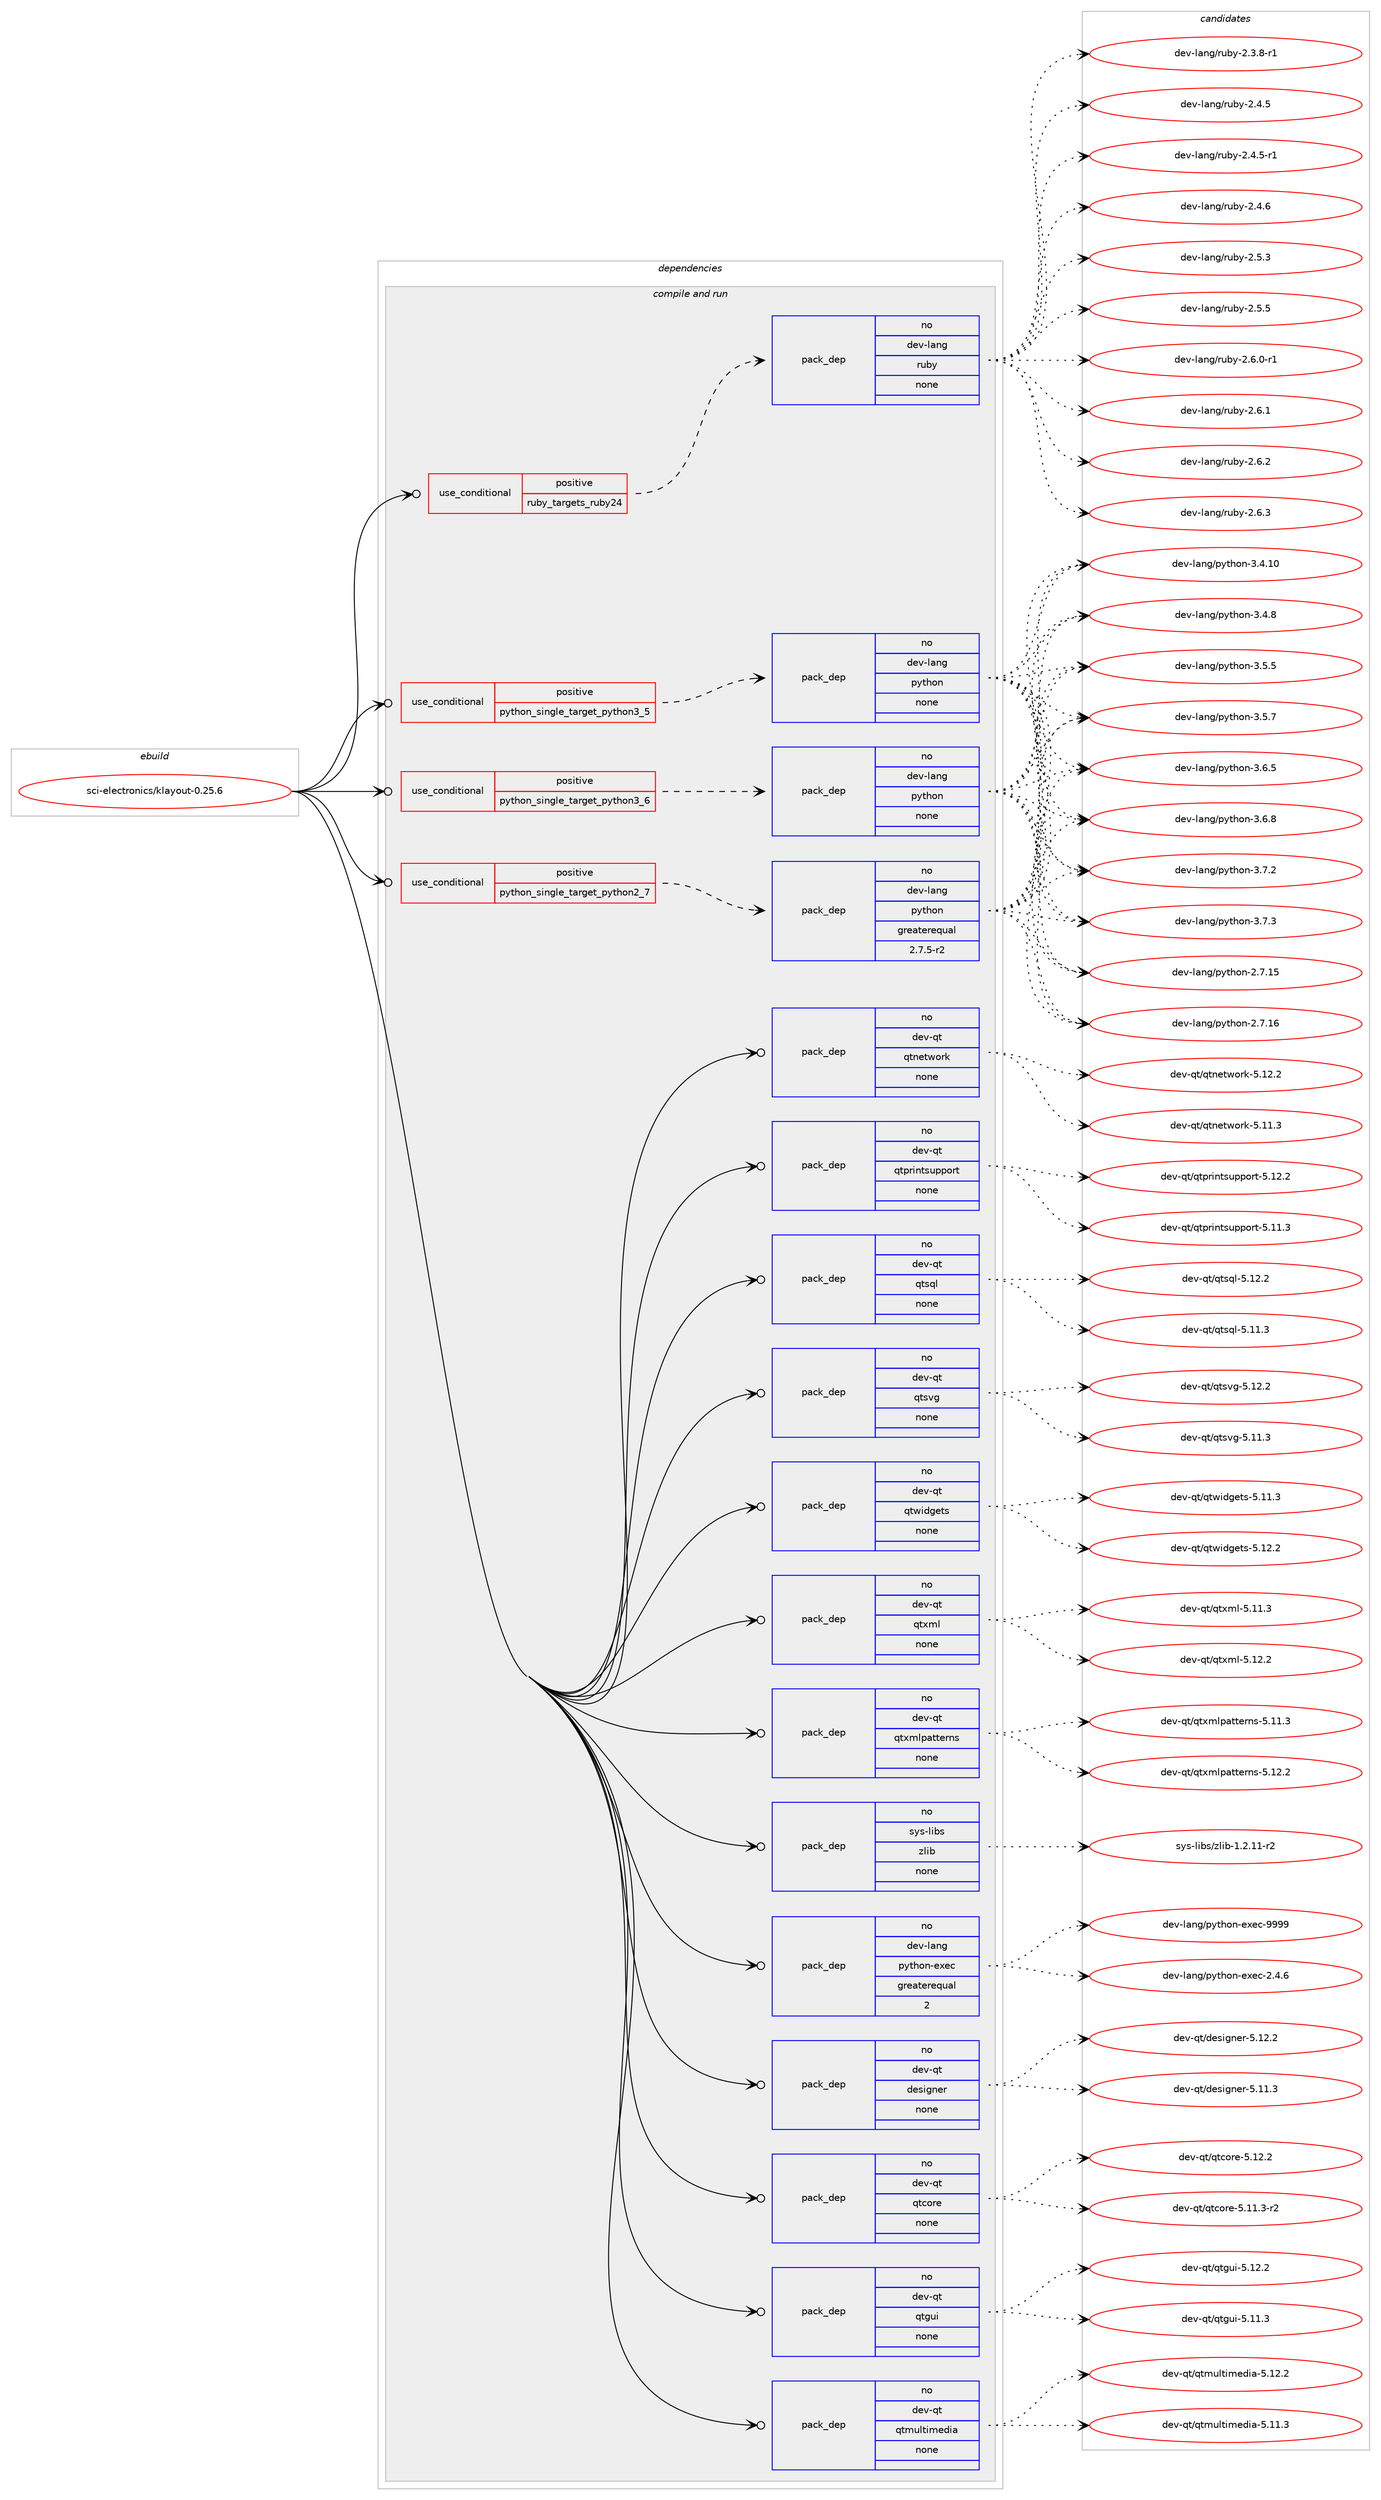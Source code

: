 digraph prolog {

# *************
# Graph options
# *************

newrank=true;
concentrate=true;
compound=true;
graph [rankdir=LR,fontname=Helvetica,fontsize=10,ranksep=1.5];#, ranksep=2.5, nodesep=0.2];
edge  [arrowhead=vee];
node  [fontname=Helvetica,fontsize=10];

# **********
# The ebuild
# **********

subgraph cluster_leftcol {
color=gray;
rank=same;
label=<<i>ebuild</i>>;
id [label="sci-electronics/klayout-0.25.6", color=red, width=4, href="../sci-electronics/klayout-0.25.6.svg"];
}

# ****************
# The dependencies
# ****************

subgraph cluster_midcol {
color=gray;
label=<<i>dependencies</i>>;
subgraph cluster_compile {
fillcolor="#eeeeee";
style=filled;
label=<<i>compile</i>>;
}
subgraph cluster_compileandrun {
fillcolor="#eeeeee";
style=filled;
label=<<i>compile and run</i>>;
subgraph cond1290 {
dependency5043 [label=<<TABLE BORDER="0" CELLBORDER="1" CELLSPACING="0" CELLPADDING="4"><TR><TD ROWSPAN="3" CELLPADDING="10">use_conditional</TD></TR><TR><TD>positive</TD></TR><TR><TD>python_single_target_python2_7</TD></TR></TABLE>>, shape=none, color=red];
subgraph pack3674 {
dependency5044 [label=<<TABLE BORDER="0" CELLBORDER="1" CELLSPACING="0" CELLPADDING="4" WIDTH="220"><TR><TD ROWSPAN="6" CELLPADDING="30">pack_dep</TD></TR><TR><TD WIDTH="110">no</TD></TR><TR><TD>dev-lang</TD></TR><TR><TD>python</TD></TR><TR><TD>greaterequal</TD></TR><TR><TD>2.7.5-r2</TD></TR></TABLE>>, shape=none, color=blue];
}
dependency5043:e -> dependency5044:w [weight=20,style="dashed",arrowhead="vee"];
}
id:e -> dependency5043:w [weight=20,style="solid",arrowhead="odotvee"];
subgraph cond1291 {
dependency5045 [label=<<TABLE BORDER="0" CELLBORDER="1" CELLSPACING="0" CELLPADDING="4"><TR><TD ROWSPAN="3" CELLPADDING="10">use_conditional</TD></TR><TR><TD>positive</TD></TR><TR><TD>python_single_target_python3_5</TD></TR></TABLE>>, shape=none, color=red];
subgraph pack3675 {
dependency5046 [label=<<TABLE BORDER="0" CELLBORDER="1" CELLSPACING="0" CELLPADDING="4" WIDTH="220"><TR><TD ROWSPAN="6" CELLPADDING="30">pack_dep</TD></TR><TR><TD WIDTH="110">no</TD></TR><TR><TD>dev-lang</TD></TR><TR><TD>python</TD></TR><TR><TD>none</TD></TR><TR><TD></TD></TR></TABLE>>, shape=none, color=blue];
}
dependency5045:e -> dependency5046:w [weight=20,style="dashed",arrowhead="vee"];
}
id:e -> dependency5045:w [weight=20,style="solid",arrowhead="odotvee"];
subgraph cond1292 {
dependency5047 [label=<<TABLE BORDER="0" CELLBORDER="1" CELLSPACING="0" CELLPADDING="4"><TR><TD ROWSPAN="3" CELLPADDING="10">use_conditional</TD></TR><TR><TD>positive</TD></TR><TR><TD>python_single_target_python3_6</TD></TR></TABLE>>, shape=none, color=red];
subgraph pack3676 {
dependency5048 [label=<<TABLE BORDER="0" CELLBORDER="1" CELLSPACING="0" CELLPADDING="4" WIDTH="220"><TR><TD ROWSPAN="6" CELLPADDING="30">pack_dep</TD></TR><TR><TD WIDTH="110">no</TD></TR><TR><TD>dev-lang</TD></TR><TR><TD>python</TD></TR><TR><TD>none</TD></TR><TR><TD></TD></TR></TABLE>>, shape=none, color=blue];
}
dependency5047:e -> dependency5048:w [weight=20,style="dashed",arrowhead="vee"];
}
id:e -> dependency5047:w [weight=20,style="solid",arrowhead="odotvee"];
subgraph cond1293 {
dependency5049 [label=<<TABLE BORDER="0" CELLBORDER="1" CELLSPACING="0" CELLPADDING="4"><TR><TD ROWSPAN="3" CELLPADDING="10">use_conditional</TD></TR><TR><TD>positive</TD></TR><TR><TD>ruby_targets_ruby24</TD></TR></TABLE>>, shape=none, color=red];
subgraph pack3677 {
dependency5050 [label=<<TABLE BORDER="0" CELLBORDER="1" CELLSPACING="0" CELLPADDING="4" WIDTH="220"><TR><TD ROWSPAN="6" CELLPADDING="30">pack_dep</TD></TR><TR><TD WIDTH="110">no</TD></TR><TR><TD>dev-lang</TD></TR><TR><TD>ruby</TD></TR><TR><TD>none</TD></TR><TR><TD></TD></TR></TABLE>>, shape=none, color=blue];
}
dependency5049:e -> dependency5050:w [weight=20,style="dashed",arrowhead="vee"];
}
id:e -> dependency5049:w [weight=20,style="solid",arrowhead="odotvee"];
subgraph pack3678 {
dependency5051 [label=<<TABLE BORDER="0" CELLBORDER="1" CELLSPACING="0" CELLPADDING="4" WIDTH="220"><TR><TD ROWSPAN="6" CELLPADDING="30">pack_dep</TD></TR><TR><TD WIDTH="110">no</TD></TR><TR><TD>dev-lang</TD></TR><TR><TD>python-exec</TD></TR><TR><TD>greaterequal</TD></TR><TR><TD>2</TD></TR></TABLE>>, shape=none, color=blue];
}
id:e -> dependency5051:w [weight=20,style="solid",arrowhead="odotvee"];
subgraph pack3679 {
dependency5052 [label=<<TABLE BORDER="0" CELLBORDER="1" CELLSPACING="0" CELLPADDING="4" WIDTH="220"><TR><TD ROWSPAN="6" CELLPADDING="30">pack_dep</TD></TR><TR><TD WIDTH="110">no</TD></TR><TR><TD>dev-qt</TD></TR><TR><TD>designer</TD></TR><TR><TD>none</TD></TR><TR><TD></TD></TR></TABLE>>, shape=none, color=blue];
}
id:e -> dependency5052:w [weight=20,style="solid",arrowhead="odotvee"];
subgraph pack3680 {
dependency5053 [label=<<TABLE BORDER="0" CELLBORDER="1" CELLSPACING="0" CELLPADDING="4" WIDTH="220"><TR><TD ROWSPAN="6" CELLPADDING="30">pack_dep</TD></TR><TR><TD WIDTH="110">no</TD></TR><TR><TD>dev-qt</TD></TR><TR><TD>qtcore</TD></TR><TR><TD>none</TD></TR><TR><TD></TD></TR></TABLE>>, shape=none, color=blue];
}
id:e -> dependency5053:w [weight=20,style="solid",arrowhead="odotvee"];
subgraph pack3681 {
dependency5054 [label=<<TABLE BORDER="0" CELLBORDER="1" CELLSPACING="0" CELLPADDING="4" WIDTH="220"><TR><TD ROWSPAN="6" CELLPADDING="30">pack_dep</TD></TR><TR><TD WIDTH="110">no</TD></TR><TR><TD>dev-qt</TD></TR><TR><TD>qtgui</TD></TR><TR><TD>none</TD></TR><TR><TD></TD></TR></TABLE>>, shape=none, color=blue];
}
id:e -> dependency5054:w [weight=20,style="solid",arrowhead="odotvee"];
subgraph pack3682 {
dependency5055 [label=<<TABLE BORDER="0" CELLBORDER="1" CELLSPACING="0" CELLPADDING="4" WIDTH="220"><TR><TD ROWSPAN="6" CELLPADDING="30">pack_dep</TD></TR><TR><TD WIDTH="110">no</TD></TR><TR><TD>dev-qt</TD></TR><TR><TD>qtmultimedia</TD></TR><TR><TD>none</TD></TR><TR><TD></TD></TR></TABLE>>, shape=none, color=blue];
}
id:e -> dependency5055:w [weight=20,style="solid",arrowhead="odotvee"];
subgraph pack3683 {
dependency5056 [label=<<TABLE BORDER="0" CELLBORDER="1" CELLSPACING="0" CELLPADDING="4" WIDTH="220"><TR><TD ROWSPAN="6" CELLPADDING="30">pack_dep</TD></TR><TR><TD WIDTH="110">no</TD></TR><TR><TD>dev-qt</TD></TR><TR><TD>qtnetwork</TD></TR><TR><TD>none</TD></TR><TR><TD></TD></TR></TABLE>>, shape=none, color=blue];
}
id:e -> dependency5056:w [weight=20,style="solid",arrowhead="odotvee"];
subgraph pack3684 {
dependency5057 [label=<<TABLE BORDER="0" CELLBORDER="1" CELLSPACING="0" CELLPADDING="4" WIDTH="220"><TR><TD ROWSPAN="6" CELLPADDING="30">pack_dep</TD></TR><TR><TD WIDTH="110">no</TD></TR><TR><TD>dev-qt</TD></TR><TR><TD>qtprintsupport</TD></TR><TR><TD>none</TD></TR><TR><TD></TD></TR></TABLE>>, shape=none, color=blue];
}
id:e -> dependency5057:w [weight=20,style="solid",arrowhead="odotvee"];
subgraph pack3685 {
dependency5058 [label=<<TABLE BORDER="0" CELLBORDER="1" CELLSPACING="0" CELLPADDING="4" WIDTH="220"><TR><TD ROWSPAN="6" CELLPADDING="30">pack_dep</TD></TR><TR><TD WIDTH="110">no</TD></TR><TR><TD>dev-qt</TD></TR><TR><TD>qtsql</TD></TR><TR><TD>none</TD></TR><TR><TD></TD></TR></TABLE>>, shape=none, color=blue];
}
id:e -> dependency5058:w [weight=20,style="solid",arrowhead="odotvee"];
subgraph pack3686 {
dependency5059 [label=<<TABLE BORDER="0" CELLBORDER="1" CELLSPACING="0" CELLPADDING="4" WIDTH="220"><TR><TD ROWSPAN="6" CELLPADDING="30">pack_dep</TD></TR><TR><TD WIDTH="110">no</TD></TR><TR><TD>dev-qt</TD></TR><TR><TD>qtsvg</TD></TR><TR><TD>none</TD></TR><TR><TD></TD></TR></TABLE>>, shape=none, color=blue];
}
id:e -> dependency5059:w [weight=20,style="solid",arrowhead="odotvee"];
subgraph pack3687 {
dependency5060 [label=<<TABLE BORDER="0" CELLBORDER="1" CELLSPACING="0" CELLPADDING="4" WIDTH="220"><TR><TD ROWSPAN="6" CELLPADDING="30">pack_dep</TD></TR><TR><TD WIDTH="110">no</TD></TR><TR><TD>dev-qt</TD></TR><TR><TD>qtwidgets</TD></TR><TR><TD>none</TD></TR><TR><TD></TD></TR></TABLE>>, shape=none, color=blue];
}
id:e -> dependency5060:w [weight=20,style="solid",arrowhead="odotvee"];
subgraph pack3688 {
dependency5061 [label=<<TABLE BORDER="0" CELLBORDER="1" CELLSPACING="0" CELLPADDING="4" WIDTH="220"><TR><TD ROWSPAN="6" CELLPADDING="30">pack_dep</TD></TR><TR><TD WIDTH="110">no</TD></TR><TR><TD>dev-qt</TD></TR><TR><TD>qtxml</TD></TR><TR><TD>none</TD></TR><TR><TD></TD></TR></TABLE>>, shape=none, color=blue];
}
id:e -> dependency5061:w [weight=20,style="solid",arrowhead="odotvee"];
subgraph pack3689 {
dependency5062 [label=<<TABLE BORDER="0" CELLBORDER="1" CELLSPACING="0" CELLPADDING="4" WIDTH="220"><TR><TD ROWSPAN="6" CELLPADDING="30">pack_dep</TD></TR><TR><TD WIDTH="110">no</TD></TR><TR><TD>dev-qt</TD></TR><TR><TD>qtxmlpatterns</TD></TR><TR><TD>none</TD></TR><TR><TD></TD></TR></TABLE>>, shape=none, color=blue];
}
id:e -> dependency5062:w [weight=20,style="solid",arrowhead="odotvee"];
subgraph pack3690 {
dependency5063 [label=<<TABLE BORDER="0" CELLBORDER="1" CELLSPACING="0" CELLPADDING="4" WIDTH="220"><TR><TD ROWSPAN="6" CELLPADDING="30">pack_dep</TD></TR><TR><TD WIDTH="110">no</TD></TR><TR><TD>sys-libs</TD></TR><TR><TD>zlib</TD></TR><TR><TD>none</TD></TR><TR><TD></TD></TR></TABLE>>, shape=none, color=blue];
}
id:e -> dependency5063:w [weight=20,style="solid",arrowhead="odotvee"];
}
subgraph cluster_run {
fillcolor="#eeeeee";
style=filled;
label=<<i>run</i>>;
}
}

# **************
# The candidates
# **************

subgraph cluster_choices {
rank=same;
color=gray;
label=<<i>candidates</i>>;

subgraph choice3674 {
color=black;
nodesep=1;
choice10010111845108971101034711212111610411111045504655464953 [label="dev-lang/python-2.7.15", color=red, width=4,href="../dev-lang/python-2.7.15.svg"];
choice10010111845108971101034711212111610411111045504655464954 [label="dev-lang/python-2.7.16", color=red, width=4,href="../dev-lang/python-2.7.16.svg"];
choice10010111845108971101034711212111610411111045514652464948 [label="dev-lang/python-3.4.10", color=red, width=4,href="../dev-lang/python-3.4.10.svg"];
choice100101118451089711010347112121116104111110455146524656 [label="dev-lang/python-3.4.8", color=red, width=4,href="../dev-lang/python-3.4.8.svg"];
choice100101118451089711010347112121116104111110455146534653 [label="dev-lang/python-3.5.5", color=red, width=4,href="../dev-lang/python-3.5.5.svg"];
choice100101118451089711010347112121116104111110455146534655 [label="dev-lang/python-3.5.7", color=red, width=4,href="../dev-lang/python-3.5.7.svg"];
choice100101118451089711010347112121116104111110455146544653 [label="dev-lang/python-3.6.5", color=red, width=4,href="../dev-lang/python-3.6.5.svg"];
choice100101118451089711010347112121116104111110455146544656 [label="dev-lang/python-3.6.8", color=red, width=4,href="../dev-lang/python-3.6.8.svg"];
choice100101118451089711010347112121116104111110455146554650 [label="dev-lang/python-3.7.2", color=red, width=4,href="../dev-lang/python-3.7.2.svg"];
choice100101118451089711010347112121116104111110455146554651 [label="dev-lang/python-3.7.3", color=red, width=4,href="../dev-lang/python-3.7.3.svg"];
dependency5044:e -> choice10010111845108971101034711212111610411111045504655464953:w [style=dotted,weight="100"];
dependency5044:e -> choice10010111845108971101034711212111610411111045504655464954:w [style=dotted,weight="100"];
dependency5044:e -> choice10010111845108971101034711212111610411111045514652464948:w [style=dotted,weight="100"];
dependency5044:e -> choice100101118451089711010347112121116104111110455146524656:w [style=dotted,weight="100"];
dependency5044:e -> choice100101118451089711010347112121116104111110455146534653:w [style=dotted,weight="100"];
dependency5044:e -> choice100101118451089711010347112121116104111110455146534655:w [style=dotted,weight="100"];
dependency5044:e -> choice100101118451089711010347112121116104111110455146544653:w [style=dotted,weight="100"];
dependency5044:e -> choice100101118451089711010347112121116104111110455146544656:w [style=dotted,weight="100"];
dependency5044:e -> choice100101118451089711010347112121116104111110455146554650:w [style=dotted,weight="100"];
dependency5044:e -> choice100101118451089711010347112121116104111110455146554651:w [style=dotted,weight="100"];
}
subgraph choice3675 {
color=black;
nodesep=1;
choice10010111845108971101034711212111610411111045504655464953 [label="dev-lang/python-2.7.15", color=red, width=4,href="../dev-lang/python-2.7.15.svg"];
choice10010111845108971101034711212111610411111045504655464954 [label="dev-lang/python-2.7.16", color=red, width=4,href="../dev-lang/python-2.7.16.svg"];
choice10010111845108971101034711212111610411111045514652464948 [label="dev-lang/python-3.4.10", color=red, width=4,href="../dev-lang/python-3.4.10.svg"];
choice100101118451089711010347112121116104111110455146524656 [label="dev-lang/python-3.4.8", color=red, width=4,href="../dev-lang/python-3.4.8.svg"];
choice100101118451089711010347112121116104111110455146534653 [label="dev-lang/python-3.5.5", color=red, width=4,href="../dev-lang/python-3.5.5.svg"];
choice100101118451089711010347112121116104111110455146534655 [label="dev-lang/python-3.5.7", color=red, width=4,href="../dev-lang/python-3.5.7.svg"];
choice100101118451089711010347112121116104111110455146544653 [label="dev-lang/python-3.6.5", color=red, width=4,href="../dev-lang/python-3.6.5.svg"];
choice100101118451089711010347112121116104111110455146544656 [label="dev-lang/python-3.6.8", color=red, width=4,href="../dev-lang/python-3.6.8.svg"];
choice100101118451089711010347112121116104111110455146554650 [label="dev-lang/python-3.7.2", color=red, width=4,href="../dev-lang/python-3.7.2.svg"];
choice100101118451089711010347112121116104111110455146554651 [label="dev-lang/python-3.7.3", color=red, width=4,href="../dev-lang/python-3.7.3.svg"];
dependency5046:e -> choice10010111845108971101034711212111610411111045504655464953:w [style=dotted,weight="100"];
dependency5046:e -> choice10010111845108971101034711212111610411111045504655464954:w [style=dotted,weight="100"];
dependency5046:e -> choice10010111845108971101034711212111610411111045514652464948:w [style=dotted,weight="100"];
dependency5046:e -> choice100101118451089711010347112121116104111110455146524656:w [style=dotted,weight="100"];
dependency5046:e -> choice100101118451089711010347112121116104111110455146534653:w [style=dotted,weight="100"];
dependency5046:e -> choice100101118451089711010347112121116104111110455146534655:w [style=dotted,weight="100"];
dependency5046:e -> choice100101118451089711010347112121116104111110455146544653:w [style=dotted,weight="100"];
dependency5046:e -> choice100101118451089711010347112121116104111110455146544656:w [style=dotted,weight="100"];
dependency5046:e -> choice100101118451089711010347112121116104111110455146554650:w [style=dotted,weight="100"];
dependency5046:e -> choice100101118451089711010347112121116104111110455146554651:w [style=dotted,weight="100"];
}
subgraph choice3676 {
color=black;
nodesep=1;
choice10010111845108971101034711212111610411111045504655464953 [label="dev-lang/python-2.7.15", color=red, width=4,href="../dev-lang/python-2.7.15.svg"];
choice10010111845108971101034711212111610411111045504655464954 [label="dev-lang/python-2.7.16", color=red, width=4,href="../dev-lang/python-2.7.16.svg"];
choice10010111845108971101034711212111610411111045514652464948 [label="dev-lang/python-3.4.10", color=red, width=4,href="../dev-lang/python-3.4.10.svg"];
choice100101118451089711010347112121116104111110455146524656 [label="dev-lang/python-3.4.8", color=red, width=4,href="../dev-lang/python-3.4.8.svg"];
choice100101118451089711010347112121116104111110455146534653 [label="dev-lang/python-3.5.5", color=red, width=4,href="../dev-lang/python-3.5.5.svg"];
choice100101118451089711010347112121116104111110455146534655 [label="dev-lang/python-3.5.7", color=red, width=4,href="../dev-lang/python-3.5.7.svg"];
choice100101118451089711010347112121116104111110455146544653 [label="dev-lang/python-3.6.5", color=red, width=4,href="../dev-lang/python-3.6.5.svg"];
choice100101118451089711010347112121116104111110455146544656 [label="dev-lang/python-3.6.8", color=red, width=4,href="../dev-lang/python-3.6.8.svg"];
choice100101118451089711010347112121116104111110455146554650 [label="dev-lang/python-3.7.2", color=red, width=4,href="../dev-lang/python-3.7.2.svg"];
choice100101118451089711010347112121116104111110455146554651 [label="dev-lang/python-3.7.3", color=red, width=4,href="../dev-lang/python-3.7.3.svg"];
dependency5048:e -> choice10010111845108971101034711212111610411111045504655464953:w [style=dotted,weight="100"];
dependency5048:e -> choice10010111845108971101034711212111610411111045504655464954:w [style=dotted,weight="100"];
dependency5048:e -> choice10010111845108971101034711212111610411111045514652464948:w [style=dotted,weight="100"];
dependency5048:e -> choice100101118451089711010347112121116104111110455146524656:w [style=dotted,weight="100"];
dependency5048:e -> choice100101118451089711010347112121116104111110455146534653:w [style=dotted,weight="100"];
dependency5048:e -> choice100101118451089711010347112121116104111110455146534655:w [style=dotted,weight="100"];
dependency5048:e -> choice100101118451089711010347112121116104111110455146544653:w [style=dotted,weight="100"];
dependency5048:e -> choice100101118451089711010347112121116104111110455146544656:w [style=dotted,weight="100"];
dependency5048:e -> choice100101118451089711010347112121116104111110455146554650:w [style=dotted,weight="100"];
dependency5048:e -> choice100101118451089711010347112121116104111110455146554651:w [style=dotted,weight="100"];
}
subgraph choice3677 {
color=black;
nodesep=1;
choice100101118451089711010347114117981214550465146564511449 [label="dev-lang/ruby-2.3.8-r1", color=red, width=4,href="../dev-lang/ruby-2.3.8-r1.svg"];
choice10010111845108971101034711411798121455046524653 [label="dev-lang/ruby-2.4.5", color=red, width=4,href="../dev-lang/ruby-2.4.5.svg"];
choice100101118451089711010347114117981214550465246534511449 [label="dev-lang/ruby-2.4.5-r1", color=red, width=4,href="../dev-lang/ruby-2.4.5-r1.svg"];
choice10010111845108971101034711411798121455046524654 [label="dev-lang/ruby-2.4.6", color=red, width=4,href="../dev-lang/ruby-2.4.6.svg"];
choice10010111845108971101034711411798121455046534651 [label="dev-lang/ruby-2.5.3", color=red, width=4,href="../dev-lang/ruby-2.5.3.svg"];
choice10010111845108971101034711411798121455046534653 [label="dev-lang/ruby-2.5.5", color=red, width=4,href="../dev-lang/ruby-2.5.5.svg"];
choice100101118451089711010347114117981214550465446484511449 [label="dev-lang/ruby-2.6.0-r1", color=red, width=4,href="../dev-lang/ruby-2.6.0-r1.svg"];
choice10010111845108971101034711411798121455046544649 [label="dev-lang/ruby-2.6.1", color=red, width=4,href="../dev-lang/ruby-2.6.1.svg"];
choice10010111845108971101034711411798121455046544650 [label="dev-lang/ruby-2.6.2", color=red, width=4,href="../dev-lang/ruby-2.6.2.svg"];
choice10010111845108971101034711411798121455046544651 [label="dev-lang/ruby-2.6.3", color=red, width=4,href="../dev-lang/ruby-2.6.3.svg"];
dependency5050:e -> choice100101118451089711010347114117981214550465146564511449:w [style=dotted,weight="100"];
dependency5050:e -> choice10010111845108971101034711411798121455046524653:w [style=dotted,weight="100"];
dependency5050:e -> choice100101118451089711010347114117981214550465246534511449:w [style=dotted,weight="100"];
dependency5050:e -> choice10010111845108971101034711411798121455046524654:w [style=dotted,weight="100"];
dependency5050:e -> choice10010111845108971101034711411798121455046534651:w [style=dotted,weight="100"];
dependency5050:e -> choice10010111845108971101034711411798121455046534653:w [style=dotted,weight="100"];
dependency5050:e -> choice100101118451089711010347114117981214550465446484511449:w [style=dotted,weight="100"];
dependency5050:e -> choice10010111845108971101034711411798121455046544649:w [style=dotted,weight="100"];
dependency5050:e -> choice10010111845108971101034711411798121455046544650:w [style=dotted,weight="100"];
dependency5050:e -> choice10010111845108971101034711411798121455046544651:w [style=dotted,weight="100"];
}
subgraph choice3678 {
color=black;
nodesep=1;
choice1001011184510897110103471121211161041111104510112010199455046524654 [label="dev-lang/python-exec-2.4.6", color=red, width=4,href="../dev-lang/python-exec-2.4.6.svg"];
choice10010111845108971101034711212111610411111045101120101994557575757 [label="dev-lang/python-exec-9999", color=red, width=4,href="../dev-lang/python-exec-9999.svg"];
dependency5051:e -> choice1001011184510897110103471121211161041111104510112010199455046524654:w [style=dotted,weight="100"];
dependency5051:e -> choice10010111845108971101034711212111610411111045101120101994557575757:w [style=dotted,weight="100"];
}
subgraph choice3679 {
color=black;
nodesep=1;
choice100101118451131164710010111510510311010111445534649494651 [label="dev-qt/designer-5.11.3", color=red, width=4,href="../dev-qt/designer-5.11.3.svg"];
choice100101118451131164710010111510510311010111445534649504650 [label="dev-qt/designer-5.12.2", color=red, width=4,href="../dev-qt/designer-5.12.2.svg"];
dependency5052:e -> choice100101118451131164710010111510510311010111445534649494651:w [style=dotted,weight="100"];
dependency5052:e -> choice100101118451131164710010111510510311010111445534649504650:w [style=dotted,weight="100"];
}
subgraph choice3680 {
color=black;
nodesep=1;
choice100101118451131164711311699111114101455346494946514511450 [label="dev-qt/qtcore-5.11.3-r2", color=red, width=4,href="../dev-qt/qtcore-5.11.3-r2.svg"];
choice10010111845113116471131169911111410145534649504650 [label="dev-qt/qtcore-5.12.2", color=red, width=4,href="../dev-qt/qtcore-5.12.2.svg"];
dependency5053:e -> choice100101118451131164711311699111114101455346494946514511450:w [style=dotted,weight="100"];
dependency5053:e -> choice10010111845113116471131169911111410145534649504650:w [style=dotted,weight="100"];
}
subgraph choice3681 {
color=black;
nodesep=1;
choice100101118451131164711311610311710545534649494651 [label="dev-qt/qtgui-5.11.3", color=red, width=4,href="../dev-qt/qtgui-5.11.3.svg"];
choice100101118451131164711311610311710545534649504650 [label="dev-qt/qtgui-5.12.2", color=red, width=4,href="../dev-qt/qtgui-5.12.2.svg"];
dependency5054:e -> choice100101118451131164711311610311710545534649494651:w [style=dotted,weight="100"];
dependency5054:e -> choice100101118451131164711311610311710545534649504650:w [style=dotted,weight="100"];
}
subgraph choice3682 {
color=black;
nodesep=1;
choice10010111845113116471131161091171081161051091011001059745534649494651 [label="dev-qt/qtmultimedia-5.11.3", color=red, width=4,href="../dev-qt/qtmultimedia-5.11.3.svg"];
choice10010111845113116471131161091171081161051091011001059745534649504650 [label="dev-qt/qtmultimedia-5.12.2", color=red, width=4,href="../dev-qt/qtmultimedia-5.12.2.svg"];
dependency5055:e -> choice10010111845113116471131161091171081161051091011001059745534649494651:w [style=dotted,weight="100"];
dependency5055:e -> choice10010111845113116471131161091171081161051091011001059745534649504650:w [style=dotted,weight="100"];
}
subgraph choice3683 {
color=black;
nodesep=1;
choice100101118451131164711311611010111611911111410745534649494651 [label="dev-qt/qtnetwork-5.11.3", color=red, width=4,href="../dev-qt/qtnetwork-5.11.3.svg"];
choice100101118451131164711311611010111611911111410745534649504650 [label="dev-qt/qtnetwork-5.12.2", color=red, width=4,href="../dev-qt/qtnetwork-5.12.2.svg"];
dependency5056:e -> choice100101118451131164711311611010111611911111410745534649494651:w [style=dotted,weight="100"];
dependency5056:e -> choice100101118451131164711311611010111611911111410745534649504650:w [style=dotted,weight="100"];
}
subgraph choice3684 {
color=black;
nodesep=1;
choice100101118451131164711311611211410511011611511711211211111411645534649494651 [label="dev-qt/qtprintsupport-5.11.3", color=red, width=4,href="../dev-qt/qtprintsupport-5.11.3.svg"];
choice100101118451131164711311611211410511011611511711211211111411645534649504650 [label="dev-qt/qtprintsupport-5.12.2", color=red, width=4,href="../dev-qt/qtprintsupport-5.12.2.svg"];
dependency5057:e -> choice100101118451131164711311611211410511011611511711211211111411645534649494651:w [style=dotted,weight="100"];
dependency5057:e -> choice100101118451131164711311611211410511011611511711211211111411645534649504650:w [style=dotted,weight="100"];
}
subgraph choice3685 {
color=black;
nodesep=1;
choice100101118451131164711311611511310845534649494651 [label="dev-qt/qtsql-5.11.3", color=red, width=4,href="../dev-qt/qtsql-5.11.3.svg"];
choice100101118451131164711311611511310845534649504650 [label="dev-qt/qtsql-5.12.2", color=red, width=4,href="../dev-qt/qtsql-5.12.2.svg"];
dependency5058:e -> choice100101118451131164711311611511310845534649494651:w [style=dotted,weight="100"];
dependency5058:e -> choice100101118451131164711311611511310845534649504650:w [style=dotted,weight="100"];
}
subgraph choice3686 {
color=black;
nodesep=1;
choice100101118451131164711311611511810345534649494651 [label="dev-qt/qtsvg-5.11.3", color=red, width=4,href="../dev-qt/qtsvg-5.11.3.svg"];
choice100101118451131164711311611511810345534649504650 [label="dev-qt/qtsvg-5.12.2", color=red, width=4,href="../dev-qt/qtsvg-5.12.2.svg"];
dependency5059:e -> choice100101118451131164711311611511810345534649494651:w [style=dotted,weight="100"];
dependency5059:e -> choice100101118451131164711311611511810345534649504650:w [style=dotted,weight="100"];
}
subgraph choice3687 {
color=black;
nodesep=1;
choice100101118451131164711311611910510010310111611545534649494651 [label="dev-qt/qtwidgets-5.11.3", color=red, width=4,href="../dev-qt/qtwidgets-5.11.3.svg"];
choice100101118451131164711311611910510010310111611545534649504650 [label="dev-qt/qtwidgets-5.12.2", color=red, width=4,href="../dev-qt/qtwidgets-5.12.2.svg"];
dependency5060:e -> choice100101118451131164711311611910510010310111611545534649494651:w [style=dotted,weight="100"];
dependency5060:e -> choice100101118451131164711311611910510010310111611545534649504650:w [style=dotted,weight="100"];
}
subgraph choice3688 {
color=black;
nodesep=1;
choice100101118451131164711311612010910845534649494651 [label="dev-qt/qtxml-5.11.3", color=red, width=4,href="../dev-qt/qtxml-5.11.3.svg"];
choice100101118451131164711311612010910845534649504650 [label="dev-qt/qtxml-5.12.2", color=red, width=4,href="../dev-qt/qtxml-5.12.2.svg"];
dependency5061:e -> choice100101118451131164711311612010910845534649494651:w [style=dotted,weight="100"];
dependency5061:e -> choice100101118451131164711311612010910845534649504650:w [style=dotted,weight="100"];
}
subgraph choice3689 {
color=black;
nodesep=1;
choice10010111845113116471131161201091081129711611610111411011545534649494651 [label="dev-qt/qtxmlpatterns-5.11.3", color=red, width=4,href="../dev-qt/qtxmlpatterns-5.11.3.svg"];
choice10010111845113116471131161201091081129711611610111411011545534649504650 [label="dev-qt/qtxmlpatterns-5.12.2", color=red, width=4,href="../dev-qt/qtxmlpatterns-5.12.2.svg"];
dependency5062:e -> choice10010111845113116471131161201091081129711611610111411011545534649494651:w [style=dotted,weight="100"];
dependency5062:e -> choice10010111845113116471131161201091081129711611610111411011545534649504650:w [style=dotted,weight="100"];
}
subgraph choice3690 {
color=black;
nodesep=1;
choice11512111545108105981154712210810598454946504649494511450 [label="sys-libs/zlib-1.2.11-r2", color=red, width=4,href="../sys-libs/zlib-1.2.11-r2.svg"];
dependency5063:e -> choice11512111545108105981154712210810598454946504649494511450:w [style=dotted,weight="100"];
}
}

}
